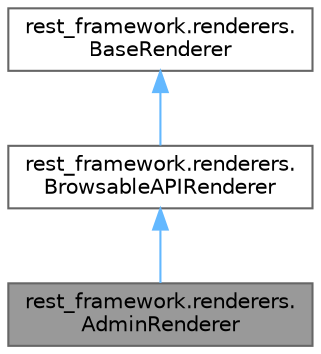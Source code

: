 digraph "rest_framework.renderers.AdminRenderer"
{
 // LATEX_PDF_SIZE
  bgcolor="transparent";
  edge [fontname=Helvetica,fontsize=10,labelfontname=Helvetica,labelfontsize=10];
  node [fontname=Helvetica,fontsize=10,shape=box,height=0.2,width=0.4];
  Node1 [id="Node000001",label="rest_framework.renderers.\lAdminRenderer",height=0.2,width=0.4,color="gray40", fillcolor="grey60", style="filled", fontcolor="black",tooltip=" "];
  Node2 -> Node1 [id="edge3_Node000001_Node000002",dir="back",color="steelblue1",style="solid",tooltip=" "];
  Node2 [id="Node000002",label="rest_framework.renderers.\lBrowsableAPIRenderer",height=0.2,width=0.4,color="gray40", fillcolor="white", style="filled",URL="$classrest__framework_1_1renderers_1_1BrowsableAPIRenderer.html",tooltip=" "];
  Node3 -> Node2 [id="edge4_Node000002_Node000003",dir="back",color="steelblue1",style="solid",tooltip=" "];
  Node3 [id="Node000003",label="rest_framework.renderers.\lBaseRenderer",height=0.2,width=0.4,color="gray40", fillcolor="white", style="filled",URL="$classrest__framework_1_1renderers_1_1BaseRenderer.html",tooltip=" "];
}
